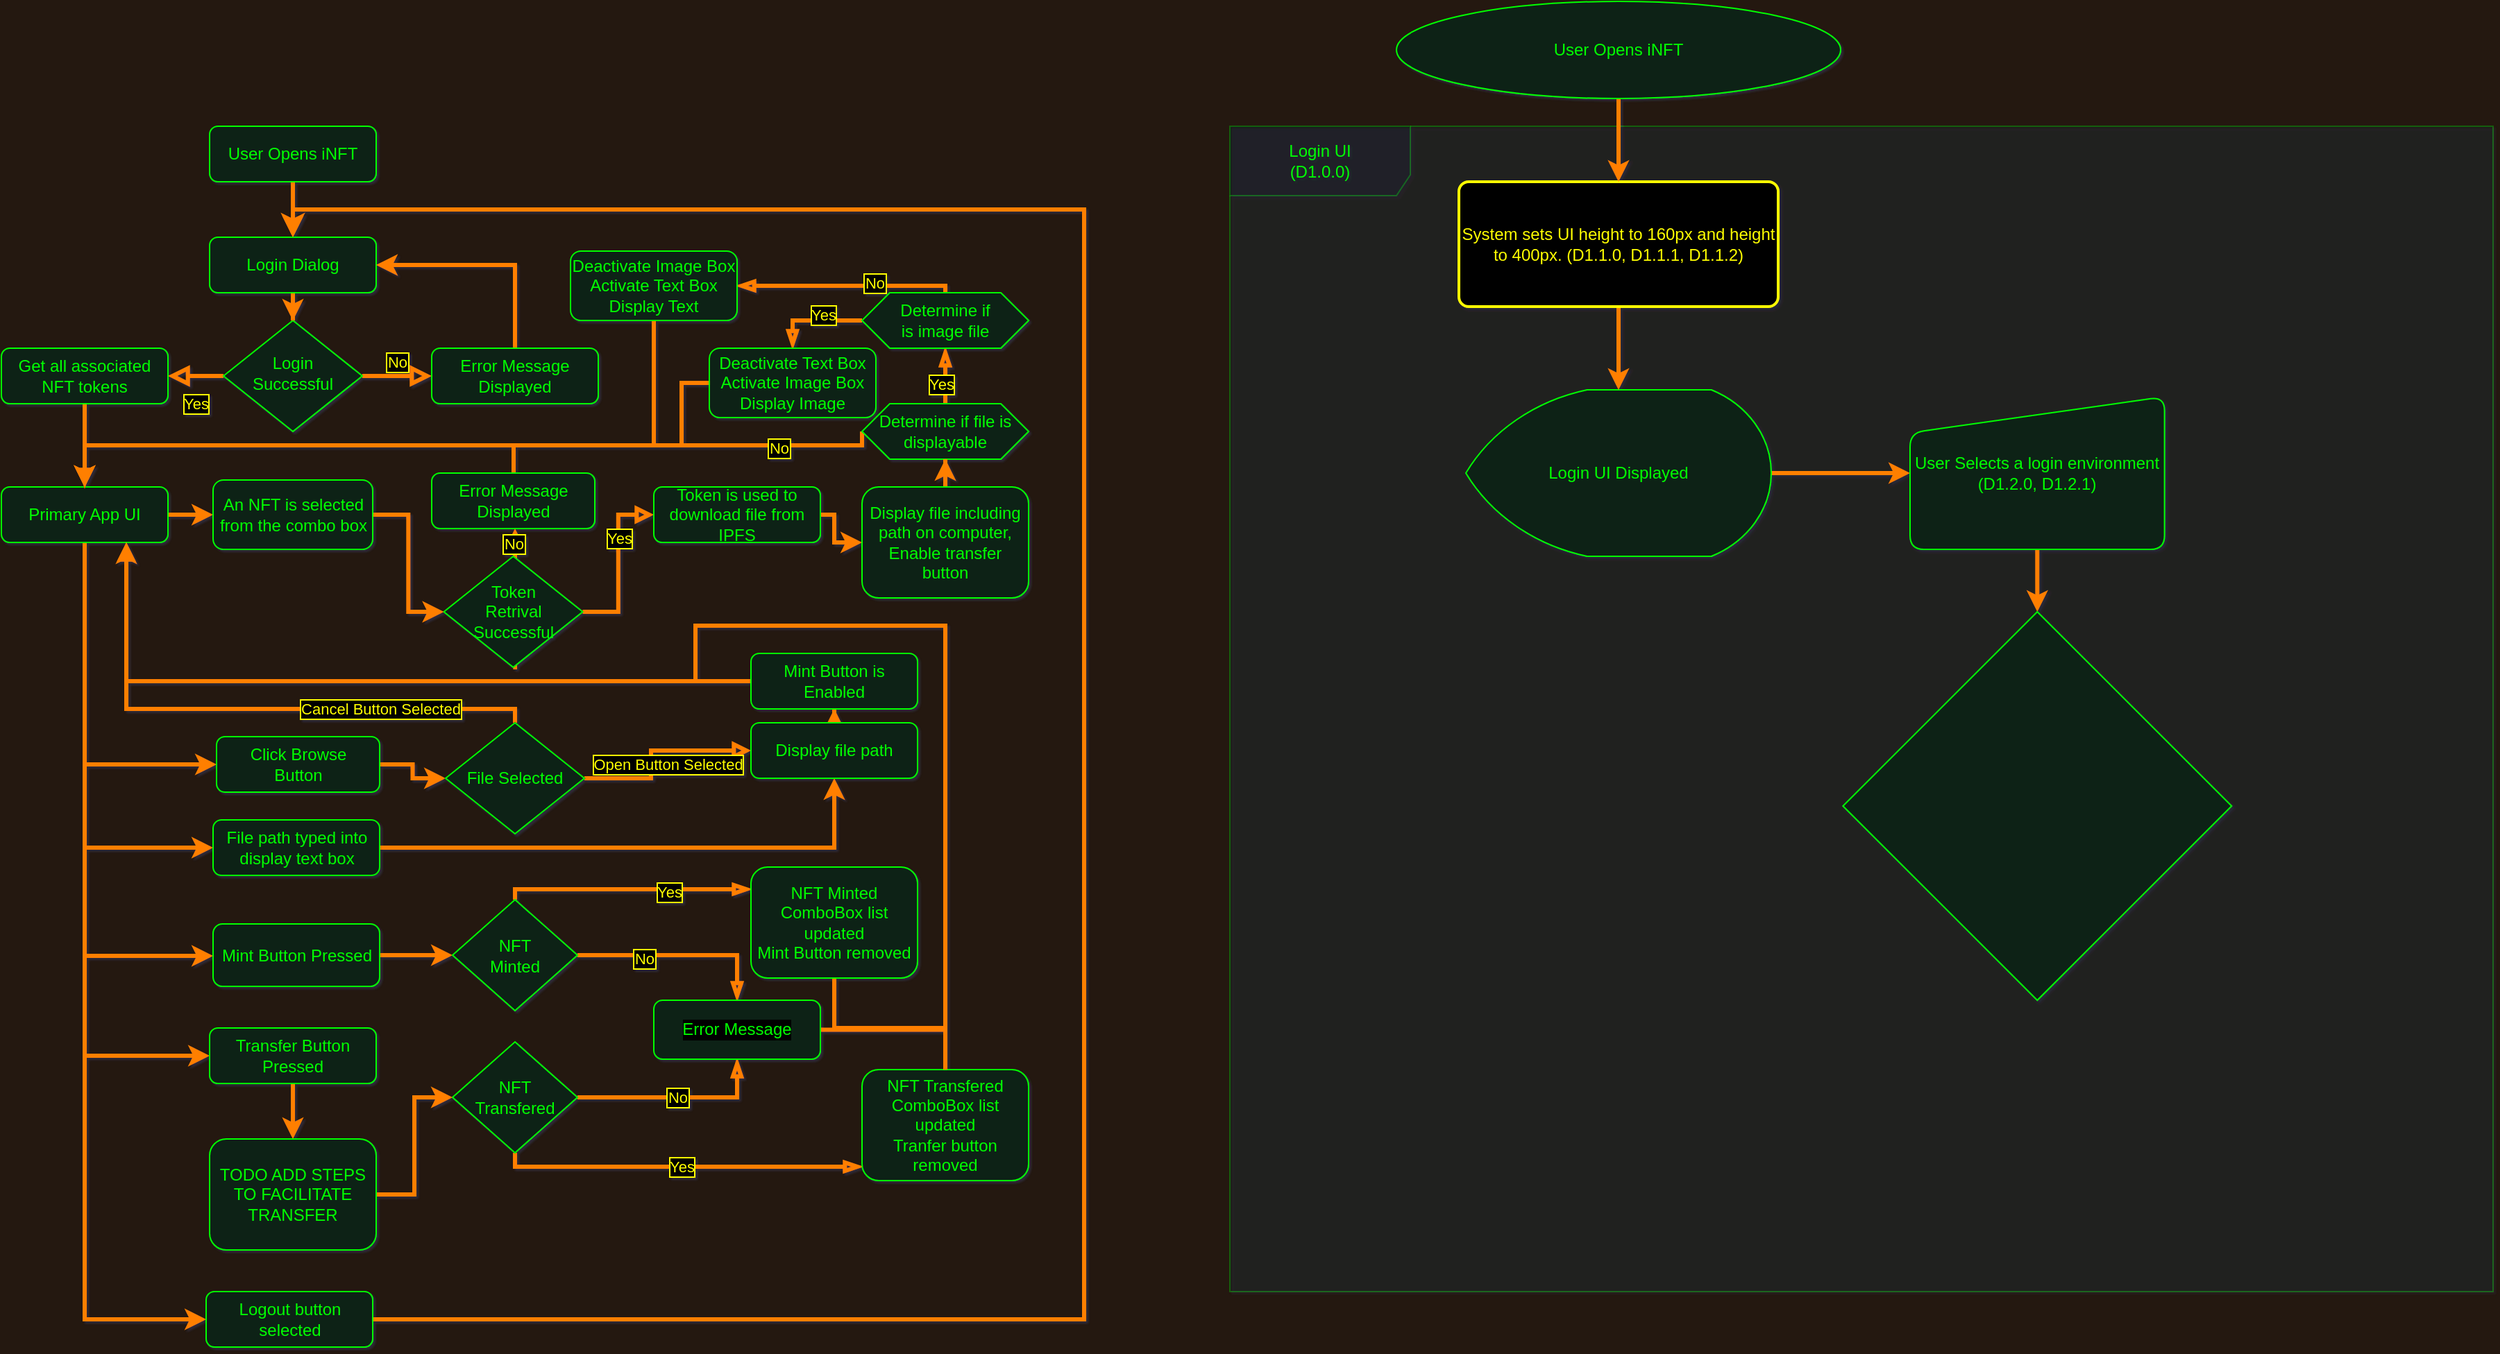 <mxfile version="15.7.3" type="device"><diagram id="C5RBs43oDa-KdzZeNtuy" name="Page-1"><mxGraphModel dx="768" dy="525" grid="1" gridSize="10" guides="1" tooltips="1" connect="1" arrows="1" fold="1" page="1" pageScale="1" pageWidth="10000" pageHeight="10000" background="#241810" math="0" shadow="1"><root><mxCell id="WIyWlLk6GJQsqaUBKTNV-0"/><mxCell id="WIyWlLk6GJQsqaUBKTNV-1" parent="WIyWlLk6GJQsqaUBKTNV-0"/><mxCell id="dGwAwO2-F-94LR-0_qtm-8" value="Login UI&lt;br&gt;(D1.0.0)" style="shape=umlFrame;whiteSpace=wrap;html=1;width=130;height=50;boundedLbl=1;verticalAlign=middle;align=center;glass=0;fontColor=#00ff00;rounded=1;strokeColor=#00FF00;fillColor=#102419;swimlaneFillColor=#102419;opacity=30;" vertex="1" parent="WIyWlLk6GJQsqaUBKTNV-1"><mxGeometry x="920" y="110" width="910" height="840" as="geometry"/></mxCell><mxCell id="WIyWlLk6GJQsqaUBKTNV-2" value="" style="rounded=0;html=1;jettySize=auto;orthogonalLoop=1;fontSize=11;endArrow=classic;endFill=1;endSize=8;strokeWidth=3;shadow=0;labelBackgroundColor=none;edgeStyle=orthogonalEdgeStyle;strokeColor=#FF7F00;fontColor=#00ff00;" parent="WIyWlLk6GJQsqaUBKTNV-1" source="WIyWlLk6GJQsqaUBKTNV-3" target="eBB5N47LkiGtqoovKdJf-0" edge="1"><mxGeometry relative="1" as="geometry"><mxPoint x="375" y="210" as="targetPoint"/></mxGeometry></mxCell><mxCell id="WIyWlLk6GJQsqaUBKTNV-3" value="User Opens iNFT&lt;br&gt;" style="rounded=1;whiteSpace=wrap;html=1;fontSize=12;glass=0;strokeWidth=1;shadow=0;fontColor=#00ff00;labelBackgroundColor=none;fillColor=#102419;strokeColor=#00FF00;" parent="WIyWlLk6GJQsqaUBKTNV-1" vertex="1"><mxGeometry x="185" y="110" width="120" height="40" as="geometry"/></mxCell><mxCell id="WIyWlLk6GJQsqaUBKTNV-4" value="Yes" style="rounded=0;html=1;jettySize=auto;orthogonalLoop=1;fontSize=11;endArrow=block;endFill=0;endSize=8;strokeWidth=3;shadow=0;labelBackgroundColor=#000000;edgeStyle=orthogonalEdgeStyle;strokeColor=#FF7F00;fontColor=#FFFF00;labelBorderColor=#FFFF00;" parent="WIyWlLk6GJQsqaUBKTNV-1" source="WIyWlLk6GJQsqaUBKTNV-6" target="eBB5N47LkiGtqoovKdJf-7" edge="1"><mxGeometry y="20" relative="1" as="geometry"><mxPoint as="offset"/><mxPoint x="275" y="430" as="targetPoint"/></mxGeometry></mxCell><mxCell id="WIyWlLk6GJQsqaUBKTNV-5" value="No" style="edgeStyle=orthogonalEdgeStyle;rounded=0;html=1;jettySize=auto;orthogonalLoop=1;fontSize=11;endArrow=block;endFill=0;endSize=8;strokeWidth=3;shadow=0;labelBackgroundColor=#000000;strokeColor=#FF7F00;fontColor=#FFFF00;labelBorderColor=#FFFF00;" parent="WIyWlLk6GJQsqaUBKTNV-1" source="WIyWlLk6GJQsqaUBKTNV-6" target="eBB5N47LkiGtqoovKdJf-2" edge="1"><mxGeometry y="10" relative="1" as="geometry"><mxPoint as="offset"/><mxPoint x="345" y="320" as="targetPoint"/></mxGeometry></mxCell><mxCell id="WIyWlLk6GJQsqaUBKTNV-6" value="Login Successful" style="rhombus;whiteSpace=wrap;html=1;shadow=0;fontFamily=Helvetica;fontSize=12;align=center;strokeWidth=1;spacing=6;spacingTop=-4;fontColor=#00ff00;labelBackgroundColor=none;fillColor=#102419;strokeColor=#00FF00;" parent="WIyWlLk6GJQsqaUBKTNV-1" vertex="1"><mxGeometry x="195" y="250" width="100" height="80" as="geometry"/></mxCell><mxCell id="eBB5N47LkiGtqoovKdJf-1" value="" style="edgeStyle=orthogonalEdgeStyle;rounded=0;orthogonalLoop=1;jettySize=auto;html=1;strokeColor=#FF7F00;strokeWidth=3;fontColor=#00ff00;labelBackgroundColor=none;" parent="WIyWlLk6GJQsqaUBKTNV-1" source="eBB5N47LkiGtqoovKdJf-0" target="WIyWlLk6GJQsqaUBKTNV-6" edge="1"><mxGeometry relative="1" as="geometry"/></mxCell><mxCell id="eBB5N47LkiGtqoovKdJf-0" value="Login Dialog" style="rounded=1;whiteSpace=wrap;html=1;fontColor=#00ff00;labelBackgroundColor=none;fillColor=#102419;strokeColor=#00FF00;" parent="WIyWlLk6GJQsqaUBKTNV-1" vertex="1"><mxGeometry x="185" y="190" width="120" height="40" as="geometry"/></mxCell><mxCell id="eBB5N47LkiGtqoovKdJf-4" value="" style="edgeStyle=orthogonalEdgeStyle;rounded=0;orthogonalLoop=1;jettySize=auto;html=1;entryX=1;entryY=0.5;entryDx=0;entryDy=0;strokeColor=#FF7F00;strokeWidth=3;fontColor=#00ff00;labelBackgroundColor=none;" parent="WIyWlLk6GJQsqaUBKTNV-1" source="eBB5N47LkiGtqoovKdJf-2" target="eBB5N47LkiGtqoovKdJf-0" edge="1"><mxGeometry relative="1" as="geometry"><mxPoint x="365" y="200" as="targetPoint"/><Array as="points"><mxPoint x="405" y="210"/></Array></mxGeometry></mxCell><mxCell id="eBB5N47LkiGtqoovKdJf-2" value="Error Message Displayed" style="rounded=1;whiteSpace=wrap;html=1;fontColor=#00ff00;labelBackgroundColor=none;strokeColor=#00FF00;fillColor=#102419;" parent="WIyWlLk6GJQsqaUBKTNV-1" vertex="1"><mxGeometry x="345" y="270" width="120" height="40" as="geometry"/></mxCell><mxCell id="eBB5N47LkiGtqoovKdJf-14" style="edgeStyle=orthogonalEdgeStyle;rounded=0;orthogonalLoop=1;jettySize=auto;html=1;exitX=1;exitY=0.5;exitDx=0;exitDy=0;entryX=0;entryY=0.5;entryDx=0;entryDy=0;strokeColor=#ff7f00;strokeWidth=3;fontColor=#00ff00;labelBackgroundColor=none;" parent="WIyWlLk6GJQsqaUBKTNV-1" source="eBB5N47LkiGtqoovKdJf-5" target="eBB5N47LkiGtqoovKdJf-13" edge="1"><mxGeometry relative="1" as="geometry"/></mxCell><mxCell id="eBB5N47LkiGtqoovKdJf-48" value="" style="edgeStyle=orthogonalEdgeStyle;rounded=0;orthogonalLoop=1;jettySize=auto;html=1;labelBackgroundColor=none;endArrow=classic;endFill=1;strokeColor=#ff7f00;strokeWidth=3;fontColor=#00ff00;" parent="WIyWlLk6GJQsqaUBKTNV-1" source="eBB5N47LkiGtqoovKdJf-5" target="eBB5N47LkiGtqoovKdJf-47" edge="1"><mxGeometry relative="1" as="geometry"><Array as="points"><mxPoint x="95" y="570"/></Array></mxGeometry></mxCell><mxCell id="eBB5N47LkiGtqoovKdJf-58" style="edgeStyle=orthogonalEdgeStyle;rounded=0;orthogonalLoop=1;jettySize=auto;html=1;labelBackgroundColor=none;endArrow=classic;endFill=1;strokeColor=#ff7f00;strokeWidth=3;fontColor=#00ff00;" parent="WIyWlLk6GJQsqaUBKTNV-1" source="eBB5N47LkiGtqoovKdJf-5" target="eBB5N47LkiGtqoovKdJf-59" edge="1"><mxGeometry relative="1" as="geometry"><mxPoint x="195" y="640" as="targetPoint"/><Array as="points"><mxPoint x="95" y="630"/></Array></mxGeometry></mxCell><mxCell id="eBB5N47LkiGtqoovKdJf-68" style="edgeStyle=orthogonalEdgeStyle;rounded=0;orthogonalLoop=1;jettySize=auto;html=1;exitX=0.5;exitY=1;exitDx=0;exitDy=0;labelBackgroundColor=#000000;fontColor=#FFFF00;endArrow=classic;endFill=1;strokeColor=#FF7F00;strokeWidth=3;" parent="WIyWlLk6GJQsqaUBKTNV-1" source="eBB5N47LkiGtqoovKdJf-5" target="eBB5N47LkiGtqoovKdJf-69" edge="1"><mxGeometry relative="1" as="geometry"><mxPoint x="135" y="760" as="targetPoint"/><Array as="points"><mxPoint x="95" y="708"/></Array></mxGeometry></mxCell><mxCell id="eBB5N47LkiGtqoovKdJf-70" style="edgeStyle=orthogonalEdgeStyle;rounded=0;orthogonalLoop=1;jettySize=auto;html=1;labelBackgroundColor=#000000;fontColor=#FFFF00;endArrow=classic;endFill=1;strokeColor=#FF7F00;strokeWidth=3;" parent="WIyWlLk6GJQsqaUBKTNV-1" source="eBB5N47LkiGtqoovKdJf-5" target="eBB5N47LkiGtqoovKdJf-71" edge="1"><mxGeometry relative="1" as="geometry"><mxPoint x="95" y="810" as="targetPoint"/><Array as="points"><mxPoint x="95" y="780"/></Array></mxGeometry></mxCell><mxCell id="eBB5N47LkiGtqoovKdJf-93" style="edgeStyle=orthogonalEdgeStyle;rounded=0;orthogonalLoop=1;jettySize=auto;html=1;labelBackgroundColor=#000000;fontColor=#00FF00;endArrow=classic;endFill=1;strokeColor=#FF7F00;strokeWidth=3;" parent="WIyWlLk6GJQsqaUBKTNV-1" source="eBB5N47LkiGtqoovKdJf-5" target="eBB5N47LkiGtqoovKdJf-92" edge="1"><mxGeometry relative="1" as="geometry"><mxPoint x="95" y="890" as="targetPoint"/><Array as="points"><mxPoint x="95" y="970"/></Array></mxGeometry></mxCell><mxCell id="eBB5N47LkiGtqoovKdJf-5" value="Primary App UI" style="rounded=1;whiteSpace=wrap;html=1;fontColor=#00ff00;labelBackgroundColor=none;fillColor=#102419;strokeColor=#00FF00;" parent="WIyWlLk6GJQsqaUBKTNV-1" vertex="1"><mxGeometry x="35" y="370" width="120" height="40" as="geometry"/></mxCell><mxCell id="eBB5N47LkiGtqoovKdJf-8" style="edgeStyle=orthogonalEdgeStyle;rounded=0;orthogonalLoop=1;jettySize=auto;html=1;exitX=0.5;exitY=1;exitDx=0;exitDy=0;entryX=0.5;entryY=0;entryDx=0;entryDy=0;strokeColor=#FF7F00;strokeWidth=3;fontColor=#00ff00;labelBackgroundColor=none;" parent="WIyWlLk6GJQsqaUBKTNV-1" source="eBB5N47LkiGtqoovKdJf-7" target="eBB5N47LkiGtqoovKdJf-5" edge="1"><mxGeometry relative="1" as="geometry"/></mxCell><mxCell id="eBB5N47LkiGtqoovKdJf-7" value="Get all associated&lt;br&gt;NFT tokens" style="rounded=1;whiteSpace=wrap;html=1;fontColor=#00ff00;labelBackgroundColor=none;fillColor=#102419;strokeColor=#00FF00;" parent="WIyWlLk6GJQsqaUBKTNV-1" vertex="1"><mxGeometry x="35" y="270" width="120" height="40" as="geometry"/></mxCell><mxCell id="eBB5N47LkiGtqoovKdJf-20" style="edgeStyle=orthogonalEdgeStyle;rounded=0;orthogonalLoop=1;jettySize=auto;html=1;exitX=0.5;exitY=1;exitDx=0;exitDy=0;labelBackgroundColor=none;endArrow=block;endFill=0;strokeColor=#FF7F00;strokeWidth=3;fontColor=#00ff00;" parent="WIyWlLk6GJQsqaUBKTNV-1" source="eBB5N47LkiGtqoovKdJf-9" target="eBB5N47LkiGtqoovKdJf-22" edge="1"><mxGeometry relative="1" as="geometry"><mxPoint x="625" y="520" as="targetPoint"/><Array as="points"><mxPoint x="405" y="450"/><mxPoint x="405" y="450"/></Array></mxGeometry></mxCell><mxCell id="eBB5N47LkiGtqoovKdJf-21" value="No" style="edgeLabel;html=1;align=center;verticalAlign=middle;resizable=0;points=[];fontColor=#FFFF00;labelBackgroundColor=#000000;labelBorderColor=#FFFF00;" parent="eBB5N47LkiGtqoovKdJf-20" vertex="1" connectable="0"><mxGeometry x="0.095" y="-1" relative="1" as="geometry"><mxPoint x="-2" y="-35" as="offset"/></mxGeometry></mxCell><mxCell id="eBB5N47LkiGtqoovKdJf-24" style="edgeStyle=orthogonalEdgeStyle;rounded=0;orthogonalLoop=1;jettySize=auto;html=1;exitX=1;exitY=0.5;exitDx=0;exitDy=0;labelBackgroundColor=none;endArrow=block;endFill=0;strokeColor=#FF7F00;entryX=0;entryY=0.5;entryDx=0;entryDy=0;strokeWidth=3;fontColor=#00ff00;" parent="WIyWlLk6GJQsqaUBKTNV-1" source="eBB5N47LkiGtqoovKdJf-9" target="eBB5N47LkiGtqoovKdJf-26" edge="1"><mxGeometry relative="1" as="geometry"><mxPoint x="595" y="390" as="targetPoint"/></mxGeometry></mxCell><mxCell id="eBB5N47LkiGtqoovKdJf-25" value="Yes" style="edgeLabel;html=1;align=center;verticalAlign=middle;resizable=0;points=[];fontColor=#FFFF00;labelBackgroundColor=#000000;labelBorderColor=#FFFF00;" parent="eBB5N47LkiGtqoovKdJf-24" vertex="1" connectable="0"><mxGeometry x="0.295" relative="1" as="geometry"><mxPoint as="offset"/></mxGeometry></mxCell><mxCell id="eBB5N47LkiGtqoovKdJf-9" value="Token&lt;br&gt;Retrival Successful" style="rhombus;whiteSpace=wrap;html=1;fontColor=#00ff00;labelBackgroundColor=none;fillColor=#102419;strokeColor=#00FF00;" parent="WIyWlLk6GJQsqaUBKTNV-1" vertex="1"><mxGeometry x="353.75" y="420" width="100" height="80" as="geometry"/></mxCell><mxCell id="eBB5N47LkiGtqoovKdJf-15" style="edgeStyle=orthogonalEdgeStyle;rounded=0;orthogonalLoop=1;jettySize=auto;html=1;entryX=0;entryY=0.5;entryDx=0;entryDy=0;strokeColor=#FF7F00;strokeWidth=3;fontColor=#00ff00;labelBackgroundColor=none;" parent="WIyWlLk6GJQsqaUBKTNV-1" source="eBB5N47LkiGtqoovKdJf-13" target="eBB5N47LkiGtqoovKdJf-9" edge="1"><mxGeometry relative="1" as="geometry"/></mxCell><mxCell id="eBB5N47LkiGtqoovKdJf-13" value="&lt;span&gt;An NFT is selected from the combo box&lt;/span&gt;" style="rounded=1;whiteSpace=wrap;html=1;fontColor=#00ff00;labelBackgroundColor=none;fillColor=#102419;strokeColor=#00FF00;" parent="WIyWlLk6GJQsqaUBKTNV-1" vertex="1"><mxGeometry x="187.5" y="365" width="115" height="50" as="geometry"/></mxCell><mxCell id="eBB5N47LkiGtqoovKdJf-46" style="edgeStyle=orthogonalEdgeStyle;rounded=0;orthogonalLoop=1;jettySize=auto;html=1;exitX=0;exitY=0.5;exitDx=0;exitDy=0;labelBackgroundColor=none;endArrow=classic;endFill=1;strokeColor=#FF7F00;strokeWidth=3;fontColor=#00ff00;" parent="WIyWlLk6GJQsqaUBKTNV-1" source="eBB5N47LkiGtqoovKdJf-22" target="eBB5N47LkiGtqoovKdJf-5" edge="1"><mxGeometry relative="1" as="geometry"><Array as="points"><mxPoint x="404" y="380"/><mxPoint x="404" y="340"/><mxPoint x="95" y="340"/></Array></mxGeometry></mxCell><mxCell id="eBB5N47LkiGtqoovKdJf-22" value="Error Message Displayed" style="rounded=1;whiteSpace=wrap;html=1;fontColor=#00ff00;labelBackgroundColor=none;fillColor=#102419;strokeColor=#00FF00;" parent="WIyWlLk6GJQsqaUBKTNV-1" vertex="1"><mxGeometry x="345" y="360" width="117.5" height="40" as="geometry"/></mxCell><mxCell id="eBB5N47LkiGtqoovKdJf-28" style="edgeStyle=orthogonalEdgeStyle;rounded=0;orthogonalLoop=1;jettySize=auto;html=1;labelBackgroundColor=none;endArrow=classic;endFill=1;strokeColor=#FF7F00;strokeWidth=3;fontColor=#00ff00;" parent="WIyWlLk6GJQsqaUBKTNV-1" source="eBB5N47LkiGtqoovKdJf-26" target="eBB5N47LkiGtqoovKdJf-30" edge="1"><mxGeometry relative="1" as="geometry"><mxPoint x="715" y="440" as="targetPoint"/><Array as="points"><mxPoint x="635" y="390"/><mxPoint x="635" y="410"/></Array></mxGeometry></mxCell><mxCell id="eBB5N47LkiGtqoovKdJf-26" value="Token is used to download file from IPFS" style="rounded=1;whiteSpace=wrap;html=1;fontColor=#00ff00;labelBackgroundColor=none;fillColor=#102419;strokeColor=#00FF00;" parent="WIyWlLk6GJQsqaUBKTNV-1" vertex="1"><mxGeometry x="505" y="370" width="120" height="40" as="geometry"/></mxCell><mxCell id="eBB5N47LkiGtqoovKdJf-32" style="edgeStyle=orthogonalEdgeStyle;rounded=0;orthogonalLoop=1;jettySize=auto;html=1;labelBackgroundColor=none;endArrow=blockThin;endFill=0;strokeColor=#FF7F00;exitX=0;exitY=0.5;exitDx=0;exitDy=0;strokeWidth=3;fontColor=#00ff00;" parent="WIyWlLk6GJQsqaUBKTNV-1" source="eBB5N47LkiGtqoovKdJf-29" target="eBB5N47LkiGtqoovKdJf-5" edge="1"><mxGeometry relative="1" as="geometry"><Array as="points"><mxPoint x="655" y="340"/><mxPoint x="95" y="340"/></Array></mxGeometry></mxCell><mxCell id="eBB5N47LkiGtqoovKdJf-33" value="No" style="edgeLabel;html=1;align=center;verticalAlign=middle;resizable=0;points=[];fontColor=#FFFF00;labelBackgroundColor=#000000;labelBorderColor=#FFFF00;" parent="eBB5N47LkiGtqoovKdJf-32" vertex="1" connectable="0"><mxGeometry x="-0.767" y="2" relative="1" as="geometry"><mxPoint as="offset"/></mxGeometry></mxCell><mxCell id="eBB5N47LkiGtqoovKdJf-35" value="" style="edgeStyle=orthogonalEdgeStyle;rounded=0;orthogonalLoop=1;jettySize=auto;html=1;labelBackgroundColor=none;endArrow=blockThin;endFill=0;strokeColor=#FF7F00;strokeWidth=3;fontColor=#00ff00;" parent="WIyWlLk6GJQsqaUBKTNV-1" source="eBB5N47LkiGtqoovKdJf-29" target="eBB5N47LkiGtqoovKdJf-34" edge="1"><mxGeometry relative="1" as="geometry"/></mxCell><mxCell id="eBB5N47LkiGtqoovKdJf-36" value="Yes" style="edgeLabel;html=1;align=center;verticalAlign=middle;resizable=0;points=[];fontColor=#FFFF00;labelBackgroundColor=#000000;labelBorderColor=#FFFF00;" parent="eBB5N47LkiGtqoovKdJf-35" vertex="1" connectable="0"><mxGeometry x="0.229" y="3" relative="1" as="geometry"><mxPoint y="10" as="offset"/></mxGeometry></mxCell><mxCell id="eBB5N47LkiGtqoovKdJf-29" value="Determine if file is displayable" style="shape=hexagon;perimeter=hexagonPerimeter2;whiteSpace=wrap;html=1;fixedSize=1;fontColor=#00ff00;labelBackgroundColor=none;fillColor=#102419;strokeColor=#00FF00;" parent="WIyWlLk6GJQsqaUBKTNV-1" vertex="1"><mxGeometry x="655" y="310" width="120" height="40" as="geometry"/></mxCell><mxCell id="eBB5N47LkiGtqoovKdJf-31" style="edgeStyle=orthogonalEdgeStyle;rounded=0;orthogonalLoop=1;jettySize=auto;html=1;labelBackgroundColor=none;endArrow=classic;endFill=1;strokeColor=#FF7F00;strokeWidth=3;fontColor=#00ff00;" parent="WIyWlLk6GJQsqaUBKTNV-1" source="eBB5N47LkiGtqoovKdJf-30" target="eBB5N47LkiGtqoovKdJf-29" edge="1"><mxGeometry relative="1" as="geometry"/></mxCell><mxCell id="eBB5N47LkiGtqoovKdJf-30" value="Display file including path on computer, Enable transfer button" style="rounded=1;whiteSpace=wrap;html=1;fontColor=#00ff00;labelBackgroundColor=none;fillColor=#102419;strokeColor=#00FF00;" parent="WIyWlLk6GJQsqaUBKTNV-1" vertex="1"><mxGeometry x="655" y="370" width="120" height="80" as="geometry"/></mxCell><mxCell id="eBB5N47LkiGtqoovKdJf-39" style="edgeStyle=orthogonalEdgeStyle;rounded=0;orthogonalLoop=1;jettySize=auto;html=1;exitX=0;exitY=0.5;exitDx=0;exitDy=0;labelBackgroundColor=none;endArrow=blockThin;endFill=0;strokeColor=#FF7F00;fontColor=#00ff00;strokeWidth=3;" parent="WIyWlLk6GJQsqaUBKTNV-1" source="eBB5N47LkiGtqoovKdJf-34" target="eBB5N47LkiGtqoovKdJf-37" edge="1"><mxGeometry relative="1" as="geometry"/></mxCell><mxCell id="eBB5N47LkiGtqoovKdJf-41" value="Yes" style="edgeLabel;html=1;align=center;verticalAlign=middle;resizable=0;points=[];fontColor=#FFFF00;labelBackgroundColor=#000000;labelBorderColor=#FFFF00;" parent="eBB5N47LkiGtqoovKdJf-39" vertex="1" connectable="0"><mxGeometry x="-0.207" y="-4" relative="1" as="geometry"><mxPoint as="offset"/></mxGeometry></mxCell><mxCell id="eBB5N47LkiGtqoovKdJf-40" style="edgeStyle=orthogonalEdgeStyle;rounded=0;orthogonalLoop=1;jettySize=auto;html=1;labelBackgroundColor=none;endArrow=blockThin;endFill=0;strokeColor=#FF7F00;strokeWidth=3;fontColor=#00ff00;" parent="WIyWlLk6GJQsqaUBKTNV-1" source="eBB5N47LkiGtqoovKdJf-34" target="eBB5N47LkiGtqoovKdJf-38" edge="1"><mxGeometry relative="1" as="geometry"><Array as="points"><mxPoint x="715" y="225"/></Array></mxGeometry></mxCell><mxCell id="eBB5N47LkiGtqoovKdJf-42" value="No" style="edgeLabel;html=1;align=center;verticalAlign=middle;resizable=0;points=[];fontColor=#FFFF00;labelBackgroundColor=#000000;labelBorderColor=#FFFF00;" parent="eBB5N47LkiGtqoovKdJf-40" vertex="1" connectable="0"><mxGeometry x="-0.271" y="-2" relative="1" as="geometry"><mxPoint as="offset"/></mxGeometry></mxCell><mxCell id="eBB5N47LkiGtqoovKdJf-34" value="Determine if&lt;br&gt;is image file" style="shape=hexagon;perimeter=hexagonPerimeter2;whiteSpace=wrap;html=1;fixedSize=1;fontColor=#00ff00;labelBackgroundColor=none;fillColor=#102419;strokeColor=#00FF00;" parent="WIyWlLk6GJQsqaUBKTNV-1" vertex="1"><mxGeometry x="655" y="230" width="120" height="40" as="geometry"/></mxCell><mxCell id="eBB5N47LkiGtqoovKdJf-44" style="edgeStyle=orthogonalEdgeStyle;rounded=0;orthogonalLoop=1;jettySize=auto;html=1;exitX=0;exitY=0.5;exitDx=0;exitDy=0;labelBackgroundColor=none;endArrow=classic;endFill=1;strokeColor=#FF7F00;strokeWidth=3;fontColor=#00ff00;" parent="WIyWlLk6GJQsqaUBKTNV-1" source="eBB5N47LkiGtqoovKdJf-37" target="eBB5N47LkiGtqoovKdJf-5" edge="1"><mxGeometry relative="1" as="geometry"><mxPoint x="425" y="150" as="targetPoint"/><Array as="points"><mxPoint x="525" y="295"/><mxPoint x="525" y="340"/><mxPoint x="95" y="340"/></Array></mxGeometry></mxCell><mxCell id="eBB5N47LkiGtqoovKdJf-37" value="&lt;span style=&quot;font-family: helvetica; font-size: 12px; font-style: normal; font-weight: 400; letter-spacing: normal; text-align: center; text-indent: 0px; text-transform: none; word-spacing: 0px; display: inline; float: none;&quot;&gt;Deactivate Text Box&lt;/span&gt;&lt;br style=&quot;font-family: helvetica; font-size: 12px; font-style: normal; font-weight: 400; letter-spacing: normal; text-align: center; text-indent: 0px; text-transform: none; word-spacing: 0px;&quot;&gt;&lt;span style=&quot;font-family: helvetica; font-size: 12px; font-style: normal; font-weight: 400; letter-spacing: normal; text-align: center; text-indent: 0px; text-transform: none; word-spacing: 0px; display: inline; float: none;&quot;&gt;Activate Image Box&lt;/span&gt;&lt;br style=&quot;font-family: helvetica; font-size: 12px; font-style: normal; font-weight: 400; letter-spacing: normal; text-align: center; text-indent: 0px; text-transform: none; word-spacing: 0px;&quot;&gt;&lt;span style=&quot;font-family: helvetica; font-size: 12px; font-style: normal; font-weight: 400; letter-spacing: normal; text-align: center; text-indent: 0px; text-transform: none; word-spacing: 0px; display: inline; float: none;&quot;&gt;Display Image&lt;/span&gt;" style="rounded=1;whiteSpace=wrap;html=1;fontColor=#00ff00;labelBackgroundColor=none;fillColor=#102419;strokeColor=#00FF00;" parent="WIyWlLk6GJQsqaUBKTNV-1" vertex="1"><mxGeometry x="545" y="270" width="120" height="50" as="geometry"/></mxCell><mxCell id="eBB5N47LkiGtqoovKdJf-45" style="edgeStyle=orthogonalEdgeStyle;rounded=0;orthogonalLoop=1;jettySize=auto;html=1;labelBackgroundColor=none;endArrow=classic;endFill=1;strokeColor=#FF7F00;strokeWidth=3;fontColor=#00ff00;" parent="WIyWlLk6GJQsqaUBKTNV-1" source="eBB5N47LkiGtqoovKdJf-38" target="eBB5N47LkiGtqoovKdJf-5" edge="1"><mxGeometry relative="1" as="geometry"><Array as="points"><mxPoint x="505" y="340"/><mxPoint x="95" y="340"/></Array></mxGeometry></mxCell><mxCell id="eBB5N47LkiGtqoovKdJf-38" value="Deactivate Image Box&lt;br&gt;Activate Text Box&lt;br&gt;Display Text" style="rounded=1;whiteSpace=wrap;html=1;fontColor=#00ff00;labelBackgroundColor=none;fillColor=#102419;strokeColor=#00FF00;" parent="WIyWlLk6GJQsqaUBKTNV-1" vertex="1"><mxGeometry x="445" y="200" width="120" height="50" as="geometry"/></mxCell><mxCell id="eBB5N47LkiGtqoovKdJf-50" value="" style="edgeStyle=orthogonalEdgeStyle;rounded=0;orthogonalLoop=1;jettySize=auto;html=1;labelBackgroundColor=none;endArrow=classic;endFill=1;strokeColor=#FF7F00;entryX=0;entryY=0.5;entryDx=0;entryDy=0;strokeWidth=3;fontColor=#00ff00;" parent="WIyWlLk6GJQsqaUBKTNV-1" source="eBB5N47LkiGtqoovKdJf-47" target="eBB5N47LkiGtqoovKdJf-51" edge="1"><mxGeometry relative="1" as="geometry"><mxPoint x="343.75" y="530" as="targetPoint"/></mxGeometry></mxCell><mxCell id="eBB5N47LkiGtqoovKdJf-47" value="Click Browse&lt;br&gt;Button" style="rounded=1;whiteSpace=wrap;html=1;fontColor=#00ff00;labelBackgroundColor=none;" parent="WIyWlLk6GJQsqaUBKTNV-1" vertex="1"><mxGeometry x="190" y="550" width="117.5" height="40" as="geometry"/></mxCell><mxCell id="eBB5N47LkiGtqoovKdJf-53" value="" style="edgeStyle=orthogonalEdgeStyle;rounded=0;orthogonalLoop=1;jettySize=auto;html=1;labelBackgroundColor=none;endArrow=block;endFill=0;strokeColor=#FF7F00;entryX=0.75;entryY=1;entryDx=0;entryDy=0;strokeWidth=3;fontColor=#00ff00;" parent="WIyWlLk6GJQsqaUBKTNV-1" source="eBB5N47LkiGtqoovKdJf-51" target="eBB5N47LkiGtqoovKdJf-5" edge="1"><mxGeometry relative="1" as="geometry"><Array as="points"><mxPoint x="405" y="530"/><mxPoint x="125" y="530"/></Array></mxGeometry></mxCell><mxCell id="eBB5N47LkiGtqoovKdJf-54" value="Cancel Button Selected" style="edgeLabel;html=1;align=center;verticalAlign=middle;resizable=0;points=[];fontColor=#FFFF00;labelBackgroundColor=#000000;labelBorderColor=#FFFF00;" parent="eBB5N47LkiGtqoovKdJf-53" vertex="1" connectable="0"><mxGeometry x="-0.477" relative="1" as="geometry"><mxPoint as="offset"/></mxGeometry></mxCell><mxCell id="eBB5N47LkiGtqoovKdJf-56" value="" style="edgeStyle=orthogonalEdgeStyle;rounded=0;orthogonalLoop=1;jettySize=auto;html=1;labelBackgroundColor=none;endArrow=block;endFill=0;strokeColor=#FF7F00;strokeWidth=3;fontColor=#00ff00;" parent="WIyWlLk6GJQsqaUBKTNV-1" source="eBB5N47LkiGtqoovKdJf-51" target="eBB5N47LkiGtqoovKdJf-55" edge="1"><mxGeometry relative="1" as="geometry"><Array as="points"><mxPoint x="503" y="580"/><mxPoint x="503" y="560"/></Array></mxGeometry></mxCell><mxCell id="eBB5N47LkiGtqoovKdJf-57" value="Open Button Selected" style="edgeLabel;html=1;align=center;verticalAlign=middle;resizable=0;points=[];fontColor=#FFFF00;labelBackgroundColor=#000000;labelBorderColor=#ffff00;" parent="eBB5N47LkiGtqoovKdJf-56" vertex="1" connectable="0"><mxGeometry x="-0.36" y="3" relative="1" as="geometry"><mxPoint x="15" y="-7" as="offset"/></mxGeometry></mxCell><mxCell id="eBB5N47LkiGtqoovKdJf-51" value="&lt;span&gt;File Selected&lt;/span&gt;" style="rhombus;whiteSpace=wrap;html=1;fontColor=#00ff00;labelBackgroundColor=none;" parent="WIyWlLk6GJQsqaUBKTNV-1" vertex="1"><mxGeometry x="355" y="540" width="100" height="80" as="geometry"/></mxCell><mxCell id="eBB5N47LkiGtqoovKdJf-62" value="" style="edgeStyle=orthogonalEdgeStyle;rounded=0;orthogonalLoop=1;jettySize=auto;html=1;labelBackgroundColor=none;endArrow=classic;endFill=1;strokeColor=#FF7F00;fontColor=#00ff00;strokeWidth=3;" parent="WIyWlLk6GJQsqaUBKTNV-1" source="eBB5N47LkiGtqoovKdJf-55" target="eBB5N47LkiGtqoovKdJf-61" edge="1"><mxGeometry relative="1" as="geometry"/></mxCell><mxCell id="eBB5N47LkiGtqoovKdJf-55" value="Display file path" style="rounded=1;whiteSpace=wrap;html=1;fontColor=#00ff00;labelBackgroundColor=none;" parent="WIyWlLk6GJQsqaUBKTNV-1" vertex="1"><mxGeometry x="575" y="540" width="120" height="40" as="geometry"/></mxCell><mxCell id="eBB5N47LkiGtqoovKdJf-60" style="edgeStyle=orthogonalEdgeStyle;rounded=0;orthogonalLoop=1;jettySize=auto;html=1;labelBackgroundColor=none;endArrow=classic;endFill=1;strokeColor=#ff7f00;strokeWidth=3;fontColor=#00ff00;" parent="WIyWlLk6GJQsqaUBKTNV-1" source="eBB5N47LkiGtqoovKdJf-59" target="eBB5N47LkiGtqoovKdJf-55" edge="1"><mxGeometry relative="1" as="geometry"/></mxCell><mxCell id="eBB5N47LkiGtqoovKdJf-59" value="File path typed into display text box" style="rounded=1;whiteSpace=wrap;html=1;fontColor=#00ff00;labelBackgroundColor=none;" parent="WIyWlLk6GJQsqaUBKTNV-1" vertex="1"><mxGeometry x="187.5" y="610" width="120" height="40" as="geometry"/></mxCell><mxCell id="eBB5N47LkiGtqoovKdJf-63" style="edgeStyle=orthogonalEdgeStyle;rounded=0;orthogonalLoop=1;jettySize=auto;html=1;labelBackgroundColor=none;endArrow=classic;endFill=1;strokeColor=#FF7F00;strokeWidth=3;fontColor=#00ff00;" parent="WIyWlLk6GJQsqaUBKTNV-1" source="eBB5N47LkiGtqoovKdJf-61" target="eBB5N47LkiGtqoovKdJf-5" edge="1"><mxGeometry relative="1" as="geometry"><Array as="points"><mxPoint x="125" y="510"/></Array></mxGeometry></mxCell><mxCell id="eBB5N47LkiGtqoovKdJf-61" value="Mint Button is Enabled" style="rounded=1;whiteSpace=wrap;html=1;fontColor=#00ff00;labelBackgroundColor=none;strokeColor=#00FF00;fillColor=#102419;" parent="WIyWlLk6GJQsqaUBKTNV-1" vertex="1"><mxGeometry x="575" y="490" width="120" height="40" as="geometry"/></mxCell><mxCell id="eBB5N47LkiGtqoovKdJf-64" value="Display file path" style="rounded=1;whiteSpace=wrap;html=1;fontColor=#00ff00;labelBackgroundColor=none;fillColor=#102419;strokeColor=#00FF00;" parent="WIyWlLk6GJQsqaUBKTNV-1" vertex="1"><mxGeometry x="575" y="540" width="120" height="40" as="geometry"/></mxCell><mxCell id="eBB5N47LkiGtqoovKdJf-65" value="&lt;span&gt;File Selected&lt;/span&gt;" style="rhombus;whiteSpace=wrap;html=1;fontColor=#00ff00;labelBackgroundColor=none;fillColor=#102419;strokeColor=#00FF00;" parent="WIyWlLk6GJQsqaUBKTNV-1" vertex="1"><mxGeometry x="355" y="540" width="100" height="80" as="geometry"/></mxCell><mxCell id="eBB5N47LkiGtqoovKdJf-66" value="Click Browse&lt;br&gt;Button" style="rounded=1;whiteSpace=wrap;html=1;fontColor=#00ff00;labelBackgroundColor=none;fillColor=#102419;strokeColor=#00FF00;" parent="WIyWlLk6GJQsqaUBKTNV-1" vertex="1"><mxGeometry x="190" y="550" width="117.5" height="40" as="geometry"/></mxCell><mxCell id="eBB5N47LkiGtqoovKdJf-67" value="File path typed into display text box" style="rounded=1;whiteSpace=wrap;html=1;fontColor=#00ff00;labelBackgroundColor=none;fillColor=#102419;strokeColor=#00FF00;" parent="WIyWlLk6GJQsqaUBKTNV-1" vertex="1"><mxGeometry x="187.5" y="610" width="120" height="40" as="geometry"/></mxCell><mxCell id="eBB5N47LkiGtqoovKdJf-73" value="" style="edgeStyle=orthogonalEdgeStyle;rounded=0;orthogonalLoop=1;jettySize=auto;html=1;labelBackgroundColor=#000000;fontColor=#FFFF00;endArrow=classic;endFill=1;strokeColor=#FF7F00;strokeWidth=3;entryX=0;entryY=0.5;entryDx=0;entryDy=0;" parent="WIyWlLk6GJQsqaUBKTNV-1" source="eBB5N47LkiGtqoovKdJf-69" target="eBB5N47LkiGtqoovKdJf-74" edge="1"><mxGeometry relative="1" as="geometry"><mxPoint x="395" y="730.059" as="targetPoint"/></mxGeometry></mxCell><mxCell id="eBB5N47LkiGtqoovKdJf-69" value="&lt;font color=&quot;#00ff00&quot;&gt;Mint Button Pressed&lt;/font&gt;" style="rounded=1;whiteSpace=wrap;html=1;labelBackgroundColor=none;fontColor=#FFFF00;strokeColor=#00FF00;fillColor=#102419;" parent="WIyWlLk6GJQsqaUBKTNV-1" vertex="1"><mxGeometry x="187.5" y="685" width="120" height="45" as="geometry"/></mxCell><mxCell id="eBB5N47LkiGtqoovKdJf-96" style="edgeStyle=orthogonalEdgeStyle;rounded=0;orthogonalLoop=1;jettySize=auto;html=1;exitX=0.5;exitY=1;exitDx=0;exitDy=0;entryX=0.5;entryY=0;entryDx=0;entryDy=0;labelBackgroundColor=#000000;fontColor=#00FF00;endArrow=classic;endFill=1;strokeColor=#FF7F00;strokeWidth=3;" parent="WIyWlLk6GJQsqaUBKTNV-1" source="eBB5N47LkiGtqoovKdJf-71" target="eBB5N47LkiGtqoovKdJf-95" edge="1"><mxGeometry relative="1" as="geometry"/></mxCell><mxCell id="eBB5N47LkiGtqoovKdJf-71" value="&lt;font color=&quot;#00ff00&quot;&gt;Transfer Button Pressed&lt;/font&gt;" style="rounded=1;whiteSpace=wrap;html=1;labelBackgroundColor=none;fontColor=#FFFF00;strokeColor=#00FF00;fillColor=#102419;" parent="WIyWlLk6GJQsqaUBKTNV-1" vertex="1"><mxGeometry x="185" y="760" width="120" height="40" as="geometry"/></mxCell><mxCell id="eBB5N47LkiGtqoovKdJf-79" value="" style="edgeStyle=orthogonalEdgeStyle;rounded=0;orthogonalLoop=1;jettySize=auto;html=1;labelBackgroundColor=#000000;fontColor=#FFFF00;endArrow=blockThin;endFill=0;strokeColor=#FF7F00;strokeWidth=3;" parent="WIyWlLk6GJQsqaUBKTNV-1" source="eBB5N47LkiGtqoovKdJf-74" target="eBB5N47LkiGtqoovKdJf-78" edge="1"><mxGeometry relative="1" as="geometry"><Array as="points"><mxPoint x="565" y="707"/></Array></mxGeometry></mxCell><mxCell id="eBB5N47LkiGtqoovKdJf-83" value="&lt;span style=&quot;&quot;&gt;No&lt;/span&gt;" style="edgeLabel;html=1;align=center;verticalAlign=middle;resizable=0;points=[];fontColor=#FFFF00;labelBackgroundColor=#000000;labelBorderColor=#FFFF00;" parent="eBB5N47LkiGtqoovKdJf-79" vertex="1" connectable="0"><mxGeometry x="-0.35" y="-2" relative="1" as="geometry"><mxPoint as="offset"/></mxGeometry></mxCell><mxCell id="eBB5N47LkiGtqoovKdJf-86" style="edgeStyle=orthogonalEdgeStyle;rounded=0;orthogonalLoop=1;jettySize=auto;html=1;exitX=0.5;exitY=0;exitDx=0;exitDy=0;labelBackgroundColor=#000000;fontColor=#00FF00;endArrow=blockThin;endFill=0;strokeColor=#FF7F00;strokeWidth=3;" parent="WIyWlLk6GJQsqaUBKTNV-1" source="eBB5N47LkiGtqoovKdJf-74" target="eBB5N47LkiGtqoovKdJf-88" edge="1"><mxGeometry relative="1" as="geometry"><mxPoint x="675.0" y="660" as="targetPoint"/><Array as="points"><mxPoint x="405" y="660"/></Array></mxGeometry></mxCell><mxCell id="eBB5N47LkiGtqoovKdJf-87" value="Yes" style="edgeLabel;html=1;align=center;verticalAlign=middle;resizable=0;points=[];fontColor=#FFFF00;labelBackgroundColor=#000000;labelBorderColor=#FFFF00;" parent="eBB5N47LkiGtqoovKdJf-86" vertex="1" connectable="0"><mxGeometry x="0.327" y="-2" relative="1" as="geometry"><mxPoint as="offset"/></mxGeometry></mxCell><mxCell id="eBB5N47LkiGtqoovKdJf-74" value="&lt;font color=&quot;#00ff00&quot;&gt;NFT&lt;br&gt;Minted&lt;br&gt;&lt;/font&gt;" style="rhombus;whiteSpace=wrap;html=1;labelBackgroundColor=none;fontColor=#FFFF00;strokeColor=#00FF00;fillColor=#102419;" parent="WIyWlLk6GJQsqaUBKTNV-1" vertex="1"><mxGeometry x="360" y="667.5" width="90" height="80" as="geometry"/></mxCell><mxCell id="eBB5N47LkiGtqoovKdJf-80" value="No" style="edgeStyle=orthogonalEdgeStyle;rounded=0;orthogonalLoop=1;jettySize=auto;html=1;exitX=1;exitY=0.5;exitDx=0;exitDy=0;labelBackgroundColor=#000000;fontColor=#FFFF00;endArrow=blockThin;endFill=0;strokeColor=#FF7F00;strokeWidth=3;labelBorderColor=#FFFF00;" parent="WIyWlLk6GJQsqaUBKTNV-1" source="eBB5N47LkiGtqoovKdJf-75" target="eBB5N47LkiGtqoovKdJf-78" edge="1"><mxGeometry relative="1" as="geometry"><Array as="points"><mxPoint x="565" y="810"/></Array></mxGeometry></mxCell><mxCell id="eBB5N47LkiGtqoovKdJf-84" value="Yes" style="edgeStyle=orthogonalEdgeStyle;rounded=0;orthogonalLoop=1;jettySize=auto;html=1;exitX=0.5;exitY=1;exitDx=0;exitDy=0;labelBackgroundColor=#000000;fontColor=#FFFF00;endArrow=blockThin;endFill=0;strokeColor=#FF7F00;strokeWidth=3;labelBorderColor=#FFFF00;" parent="WIyWlLk6GJQsqaUBKTNV-1" source="eBB5N47LkiGtqoovKdJf-75" target="eBB5N47LkiGtqoovKdJf-85" edge="1"><mxGeometry relative="1" as="geometry"><mxPoint x="135" y="860" as="targetPoint"/><Array as="points"><mxPoint x="405" y="860"/></Array></mxGeometry></mxCell><mxCell id="eBB5N47LkiGtqoovKdJf-75" value="&lt;font color=&quot;#00ff00&quot;&gt;&lt;span&gt;NFT&lt;br&gt;Transfered&lt;/span&gt;&lt;br&gt;&lt;/font&gt;" style="rhombus;whiteSpace=wrap;html=1;labelBackgroundColor=none;fontColor=#FFFF00;strokeColor=#00FF00;fillColor=#102419;" parent="WIyWlLk6GJQsqaUBKTNV-1" vertex="1"><mxGeometry x="360" y="770" width="90" height="80" as="geometry"/></mxCell><mxCell id="eBB5N47LkiGtqoovKdJf-90" style="edgeStyle=orthogonalEdgeStyle;rounded=0;orthogonalLoop=1;jettySize=auto;html=1;labelBackgroundColor=#000000;fontColor=#00FF00;endArrow=none;endFill=0;strokeColor=#FF7F00;strokeWidth=3;" parent="WIyWlLk6GJQsqaUBKTNV-1" source="eBB5N47LkiGtqoovKdJf-78" edge="1"><mxGeometry relative="1" as="geometry"><mxPoint x="715" y="761.25" as="targetPoint"/></mxGeometry></mxCell><mxCell id="eBB5N47LkiGtqoovKdJf-78" value="&lt;font color=&quot;#00ff00&quot;&gt;Error Message&lt;/font&gt;" style="rounded=1;whiteSpace=wrap;html=1;labelBackgroundColor=#000000;fontColor=#FFFF00;strokeColor=#00FF00;fillColor=#102419;" parent="WIyWlLk6GJQsqaUBKTNV-1" vertex="1"><mxGeometry x="505" y="740" width="120" height="42.5" as="geometry"/></mxCell><mxCell id="eBB5N47LkiGtqoovKdJf-89" value="" style="edgeStyle=orthogonalEdgeStyle;rounded=0;orthogonalLoop=1;jettySize=auto;html=1;labelBackgroundColor=#000000;fontColor=#00FF00;endArrow=none;endFill=0;strokeColor=#FF7F00;strokeWidth=3;" parent="WIyWlLk6GJQsqaUBKTNV-1" source="eBB5N47LkiGtqoovKdJf-85" edge="1"><mxGeometry relative="1" as="geometry"><mxPoint x="395" y="510" as="targetPoint"/><Array as="points"><mxPoint x="715" y="470"/><mxPoint x="535" y="470"/><mxPoint x="535" y="510"/></Array></mxGeometry></mxCell><mxCell id="eBB5N47LkiGtqoovKdJf-85" value="&lt;div&gt;NFT Transfered&lt;/div&gt;ComboBox list updated&lt;div&gt;&lt;span&gt;Tranfer button removed&lt;/span&gt;&lt;br&gt;&lt;/div&gt;" style="rounded=1;whiteSpace=wrap;html=1;labelBackgroundColor=none;fontColor=#00FF00;strokeColor=#00FF00;fillColor=#102419;" parent="WIyWlLk6GJQsqaUBKTNV-1" vertex="1"><mxGeometry x="655" y="790" width="120" height="80" as="geometry"/></mxCell><mxCell id="eBB5N47LkiGtqoovKdJf-91" value="" style="edgeStyle=orthogonalEdgeStyle;rounded=0;orthogonalLoop=1;jettySize=auto;html=1;labelBackgroundColor=#000000;fontColor=#00FF00;endArrow=none;endFill=0;strokeColor=#FF7F00;strokeWidth=3;" parent="WIyWlLk6GJQsqaUBKTNV-1" source="eBB5N47LkiGtqoovKdJf-88" target="eBB5N47LkiGtqoovKdJf-85" edge="1"><mxGeometry relative="1" as="geometry"><Array as="points"><mxPoint x="635" y="760"/><mxPoint x="715" y="760"/></Array></mxGeometry></mxCell><mxCell id="eBB5N47LkiGtqoovKdJf-88" value="&lt;div&gt;NFT Minted&lt;/div&gt;ComboBox list updated&lt;div&gt;&lt;span&gt;Mint Button removed&lt;/span&gt;&lt;br&gt;&lt;/div&gt;" style="rounded=1;whiteSpace=wrap;html=1;labelBackgroundColor=none;fontColor=#00FF00;strokeColor=#00FF00;fillColor=#102419;labelBorderColor=none;" parent="WIyWlLk6GJQsqaUBKTNV-1" vertex="1"><mxGeometry x="575" y="644" width="120" height="80" as="geometry"/></mxCell><mxCell id="eBB5N47LkiGtqoovKdJf-94" style="edgeStyle=orthogonalEdgeStyle;rounded=0;orthogonalLoop=1;jettySize=auto;html=1;labelBackgroundColor=#000000;fontColor=#00FF00;endArrow=classic;endFill=1;strokeColor=#FF7F00;strokeWidth=3;" parent="WIyWlLk6GJQsqaUBKTNV-1" source="eBB5N47LkiGtqoovKdJf-92" target="eBB5N47LkiGtqoovKdJf-0" edge="1"><mxGeometry relative="1" as="geometry"><mxPoint x="805" y="140" as="targetPoint"/><Array as="points"><mxPoint x="815" y="970"/><mxPoint x="815" y="170"/><mxPoint x="245" y="170"/></Array></mxGeometry></mxCell><mxCell id="eBB5N47LkiGtqoovKdJf-92" value="Logout button selected" style="rounded=1;whiteSpace=wrap;html=1;labelBackgroundColor=none;fontColor=#00FF00;strokeColor=#00FF00;fillColor=#102419;" parent="WIyWlLk6GJQsqaUBKTNV-1" vertex="1"><mxGeometry x="182.5" y="950" width="120" height="40" as="geometry"/></mxCell><mxCell id="eBB5N47LkiGtqoovKdJf-97" style="edgeStyle=orthogonalEdgeStyle;rounded=0;orthogonalLoop=1;jettySize=auto;html=1;exitX=1;exitY=0.5;exitDx=0;exitDy=0;labelBackgroundColor=#000000;fontColor=#00FF00;endArrow=classic;endFill=1;strokeColor=#FF7F00;strokeWidth=3;" parent="WIyWlLk6GJQsqaUBKTNV-1" source="eBB5N47LkiGtqoovKdJf-95" target="eBB5N47LkiGtqoovKdJf-75" edge="1"><mxGeometry relative="1" as="geometry"/></mxCell><mxCell id="eBB5N47LkiGtqoovKdJf-95" value="TODO ADD STEPS TO FACILITATE TRANSFER" style="rounded=1;whiteSpace=wrap;html=1;labelBackgroundColor=none;fontColor=#00FF00;strokeColor=#00FF00;fillColor=#102419;" parent="WIyWlLk6GJQsqaUBKTNV-1" vertex="1"><mxGeometry x="185" y="840" width="120" height="80" as="geometry"/></mxCell><mxCell id="dGwAwO2-F-94LR-0_qtm-9" style="edgeStyle=orthogonalEdgeStyle;rounded=0;orthogonalLoop=1;jettySize=auto;html=1;exitX=0.5;exitY=1;exitDx=0;exitDy=0;labelBackgroundColor=#000000;fontColor=#00FF00;endFill=1;strokeColor=#FF7F00;strokeWidth=3;" edge="1" parent="WIyWlLk6GJQsqaUBKTNV-1"><mxGeometry relative="1" as="geometry"><mxPoint x="1370" y="200" as="sourcePoint"/><mxPoint x="1370" y="200" as="targetPoint"/></mxGeometry></mxCell><mxCell id="dGwAwO2-F-94LR-0_qtm-16" style="edgeStyle=orthogonalEdgeStyle;rounded=0;orthogonalLoop=1;jettySize=auto;html=1;labelBackgroundColor=#000000;fontColor=#FFFF00;endFill=1;strokeColor=#FF7F00;strokeWidth=3;" edge="1" parent="WIyWlLk6GJQsqaUBKTNV-1" source="dGwAwO2-F-94LR-0_qtm-10" target="dGwAwO2-F-94LR-0_qtm-15"><mxGeometry relative="1" as="geometry"/></mxCell><mxCell id="dGwAwO2-F-94LR-0_qtm-10" value="Login UI Displayed" style="html=1;shape=mxgraph.flowchart.display;whiteSpace=wrap;glass=0;fontColor=#00ff00;fillColor=#102419;rounded=1;strokeColor=#00FF00;" vertex="1" parent="WIyWlLk6GJQsqaUBKTNV-1"><mxGeometry x="1090" y="300" width="220" height="120" as="geometry"/></mxCell><mxCell id="dGwAwO2-F-94LR-0_qtm-14" style="edgeStyle=orthogonalEdgeStyle;rounded=0;orthogonalLoop=1;jettySize=auto;html=1;labelBackgroundColor=#000000;fontColor=#FFFF00;endFill=1;strokeColor=#FF7F00;strokeWidth=3;" edge="1" parent="WIyWlLk6GJQsqaUBKTNV-1" source="dGwAwO2-F-94LR-0_qtm-11" target="dGwAwO2-F-94LR-0_qtm-10"><mxGeometry relative="1" as="geometry"/></mxCell><mxCell id="dGwAwO2-F-94LR-0_qtm-11" value="&lt;font color=&quot;#ffff00&quot;&gt;System sets UI height to 160px and height to 400px. (D1.1.0, D1.1.1, D1.1.2)&lt;/font&gt;" style="rounded=1;whiteSpace=wrap;html=1;absoluteArcSize=1;arcSize=14;strokeWidth=2;glass=0;fontColor=#00FF00;fillColor=#000000;strokeColor=#FFFF00;" vertex="1" parent="WIyWlLk6GJQsqaUBKTNV-1"><mxGeometry x="1085" y="150" width="230" height="90" as="geometry"/></mxCell><mxCell id="dGwAwO2-F-94LR-0_qtm-13" style="edgeStyle=orthogonalEdgeStyle;rounded=0;orthogonalLoop=1;jettySize=auto;html=1;labelBackgroundColor=#000000;fontColor=#00FF00;endFill=1;strokeColor=#FF7F00;strokeWidth=3;" edge="1" parent="WIyWlLk6GJQsqaUBKTNV-1" source="dGwAwO2-F-94LR-0_qtm-12" target="dGwAwO2-F-94LR-0_qtm-11"><mxGeometry relative="1" as="geometry"/></mxCell><mxCell id="dGwAwO2-F-94LR-0_qtm-12" value="&lt;span style=&quot;color: rgb(0, 255, 0); font-family: helvetica; font-size: 12px; font-style: normal; font-weight: 400; letter-spacing: normal; text-align: center; text-indent: 0px; text-transform: none; word-spacing: 0px; display: inline; float: none;&quot;&gt;User Opens iNFT&lt;/span&gt;" style="strokeWidth=1;html=1;shape=mxgraph.flowchart.start_1;whiteSpace=wrap;glass=0;fontColor=#00ff00;fillColor=#102419;rounded=1;shadow=0;strokeColor=#00FF00;labelBackgroundColor=none;" vertex="1" parent="WIyWlLk6GJQsqaUBKTNV-1"><mxGeometry x="1040" y="20" width="320" height="70" as="geometry"/></mxCell><mxCell id="dGwAwO2-F-94LR-0_qtm-18" style="edgeStyle=orthogonalEdgeStyle;rounded=0;orthogonalLoop=1;jettySize=auto;html=1;labelBackgroundColor=#000000;fontColor=#FFFF00;endFill=1;strokeColor=#FF7F00;strokeWidth=3;" edge="1" parent="WIyWlLk6GJQsqaUBKTNV-1" source="dGwAwO2-F-94LR-0_qtm-15" target="dGwAwO2-F-94LR-0_qtm-17"><mxGeometry relative="1" as="geometry"/></mxCell><mxCell id="dGwAwO2-F-94LR-0_qtm-15" value="User Selects a login environment (D1.2.0, D1.2.1)" style="html=1;shape=manualInput;whiteSpace=wrap;rounded=1;size=26;glass=0;labelBackgroundColor=none;fontColor=#00ff00;fillColor=#102419;strokeColor=#00FF00;" vertex="1" parent="WIyWlLk6GJQsqaUBKTNV-1"><mxGeometry x="1410" y="305" width="183.33" height="110" as="geometry"/></mxCell><mxCell id="dGwAwO2-F-94LR-0_qtm-17" value="" style="html=1;shape=mxgraph.flowchart.decision;whiteSpace=wrap;glass=0;labelBackgroundColor=none;fontColor=#00ff00;fillColor=#102419;rounded=1;strokeColor=#00FF00;" vertex="1" parent="WIyWlLk6GJQsqaUBKTNV-1"><mxGeometry x="1361.67" y="460" width="280" height="280" as="geometry"/></mxCell></root></mxGraphModel></diagram></mxfile>